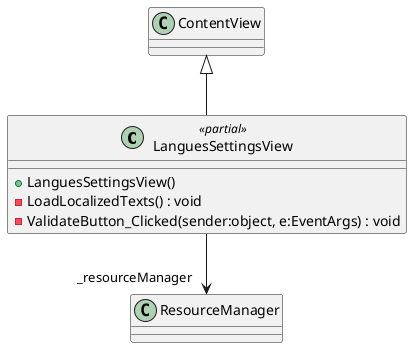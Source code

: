 @startuml
class LanguesSettingsView <<partial>> {
    + LanguesSettingsView()
    - LoadLocalizedTexts() : void
    - ValidateButton_Clicked(sender:object, e:EventArgs) : void
}
ContentView <|-- LanguesSettingsView
LanguesSettingsView --> "_resourceManager" ResourceManager
@enduml
